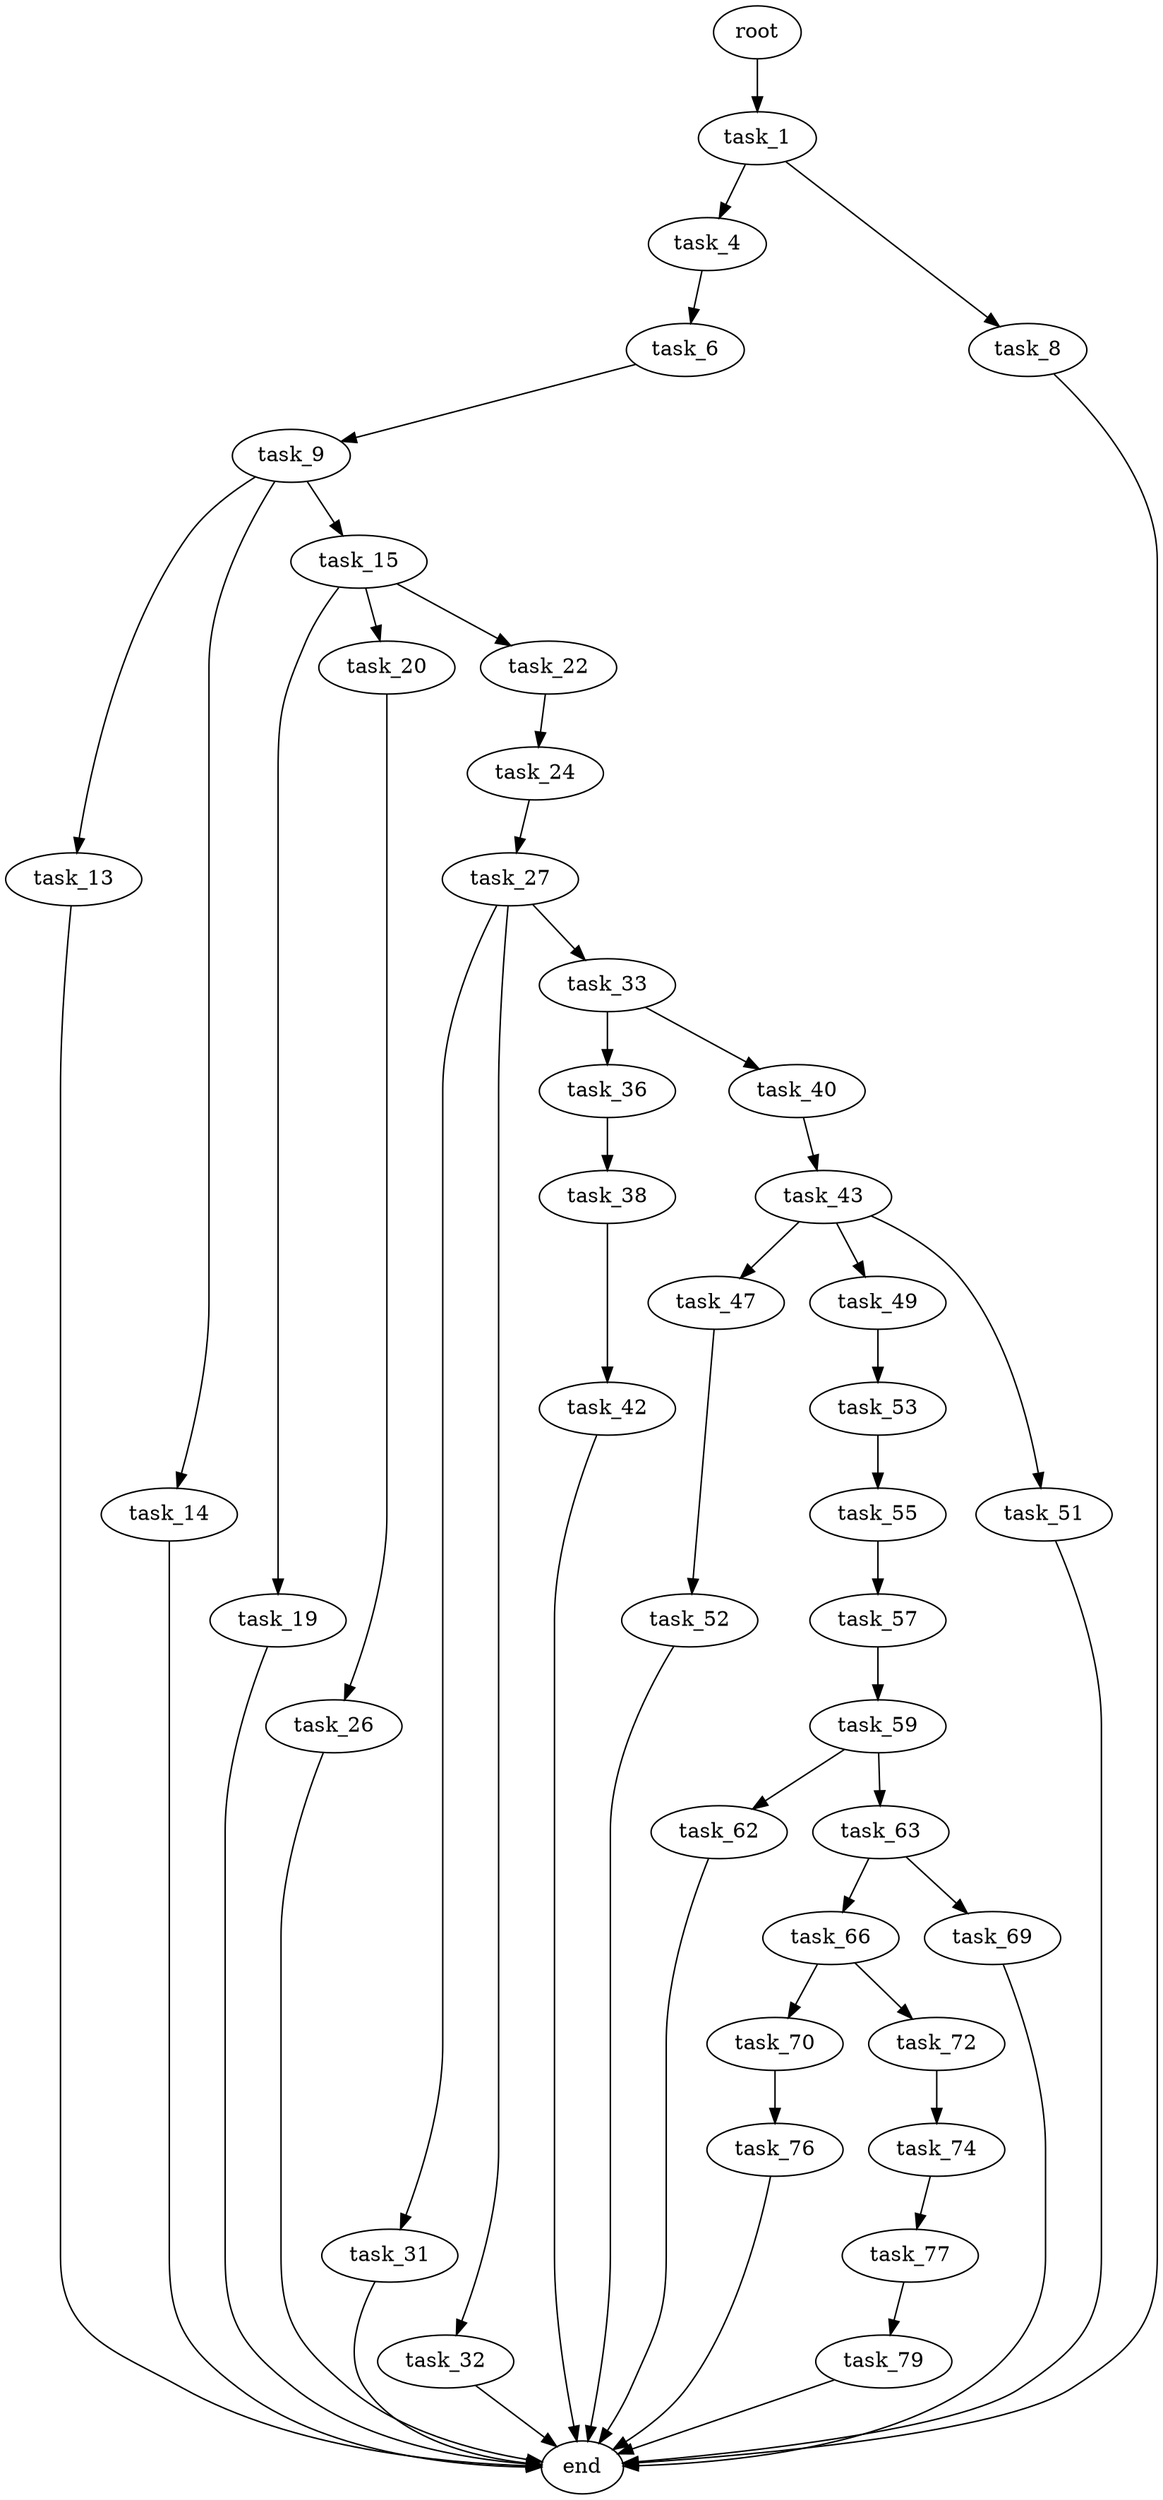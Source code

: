 digraph G {
  root [size="0.000000"];
  task_1 [size="46681084878.000000"];
  task_4 [size="368293445632.000000"];
  task_6 [size="775376438587.000000"];
  task_8 [size="259511688470.000000"];
  task_9 [size="368293445632.000000"];
  task_13 [size="31317779313.000000"];
  task_14 [size="477920591432.000000"];
  task_15 [size="31085305328.000000"];
  task_19 [size="9163599678.000000"];
  task_20 [size="873069301489.000000"];
  task_22 [size="1404917661921.000000"];
  task_24 [size="234751043016.000000"];
  task_26 [size="1073741824000.000000"];
  task_27 [size="43321669123.000000"];
  task_31 [size="1853172432.000000"];
  task_32 [size="8589934592.000000"];
  task_33 [size="231928233984.000000"];
  task_36 [size="1073741824000.000000"];
  task_38 [size="13354356319.000000"];
  task_40 [size="1534696974.000000"];
  task_42 [size="28991029248.000000"];
  task_43 [size="119711421520.000000"];
  task_47 [size="549755813888.000000"];
  task_49 [size="7763329196.000000"];
  task_51 [size="669041675074.000000"];
  task_52 [size="8589934592.000000"];
  task_53 [size="406159184829.000000"];
  task_55 [size="35753394499.000000"];
  task_57 [size="368293445632.000000"];
  task_59 [size="231878818035.000000"];
  task_62 [size="16482261598.000000"];
  task_63 [size="28991029248.000000"];
  task_66 [size="231928233984.000000"];
  task_69 [size="13809379816.000000"];
  task_70 [size="549755813888.000000"];
  task_72 [size="438290113961.000000"];
  task_74 [size="8259214842.000000"];
  task_76 [size="782757789696.000000"];
  task_77 [size="117507828788.000000"];
  task_79 [size="1574564227.000000"];
  end [size="0.000000"];

  root -> task_1 [size="1.000000"];
  task_1 -> task_4 [size="33554432.000000"];
  task_1 -> task_8 [size="33554432.000000"];
  task_4 -> task_6 [size="411041792.000000"];
  task_6 -> task_9 [size="536870912.000000"];
  task_8 -> end [size="1.000000"];
  task_9 -> task_13 [size="411041792.000000"];
  task_9 -> task_14 [size="411041792.000000"];
  task_9 -> task_15 [size="411041792.000000"];
  task_13 -> end [size="1.000000"];
  task_14 -> end [size="1.000000"];
  task_15 -> task_19 [size="536870912.000000"];
  task_15 -> task_20 [size="536870912.000000"];
  task_15 -> task_22 [size="536870912.000000"];
  task_19 -> end [size="1.000000"];
  task_20 -> task_26 [size="536870912.000000"];
  task_22 -> task_24 [size="838860800.000000"];
  task_24 -> task_27 [size="301989888.000000"];
  task_26 -> end [size="1.000000"];
  task_27 -> task_31 [size="209715200.000000"];
  task_27 -> task_32 [size="209715200.000000"];
  task_27 -> task_33 [size="209715200.000000"];
  task_31 -> end [size="1.000000"];
  task_32 -> end [size="1.000000"];
  task_33 -> task_36 [size="301989888.000000"];
  task_33 -> task_40 [size="301989888.000000"];
  task_36 -> task_38 [size="838860800.000000"];
  task_38 -> task_42 [size="411041792.000000"];
  task_40 -> task_43 [size="75497472.000000"];
  task_42 -> end [size="1.000000"];
  task_43 -> task_47 [size="134217728.000000"];
  task_43 -> task_49 [size="134217728.000000"];
  task_43 -> task_51 [size="134217728.000000"];
  task_47 -> task_52 [size="536870912.000000"];
  task_49 -> task_53 [size="209715200.000000"];
  task_51 -> end [size="1.000000"];
  task_52 -> end [size="1.000000"];
  task_53 -> task_55 [size="411041792.000000"];
  task_55 -> task_57 [size="679477248.000000"];
  task_57 -> task_59 [size="411041792.000000"];
  task_59 -> task_62 [size="209715200.000000"];
  task_59 -> task_63 [size="209715200.000000"];
  task_62 -> end [size="1.000000"];
  task_63 -> task_66 [size="75497472.000000"];
  task_63 -> task_69 [size="75497472.000000"];
  task_66 -> task_70 [size="301989888.000000"];
  task_66 -> task_72 [size="301989888.000000"];
  task_69 -> end [size="1.000000"];
  task_70 -> task_76 [size="536870912.000000"];
  task_72 -> task_74 [size="301989888.000000"];
  task_74 -> task_77 [size="134217728.000000"];
  task_76 -> end [size="1.000000"];
  task_77 -> task_79 [size="536870912.000000"];
  task_79 -> end [size="1.000000"];
}

